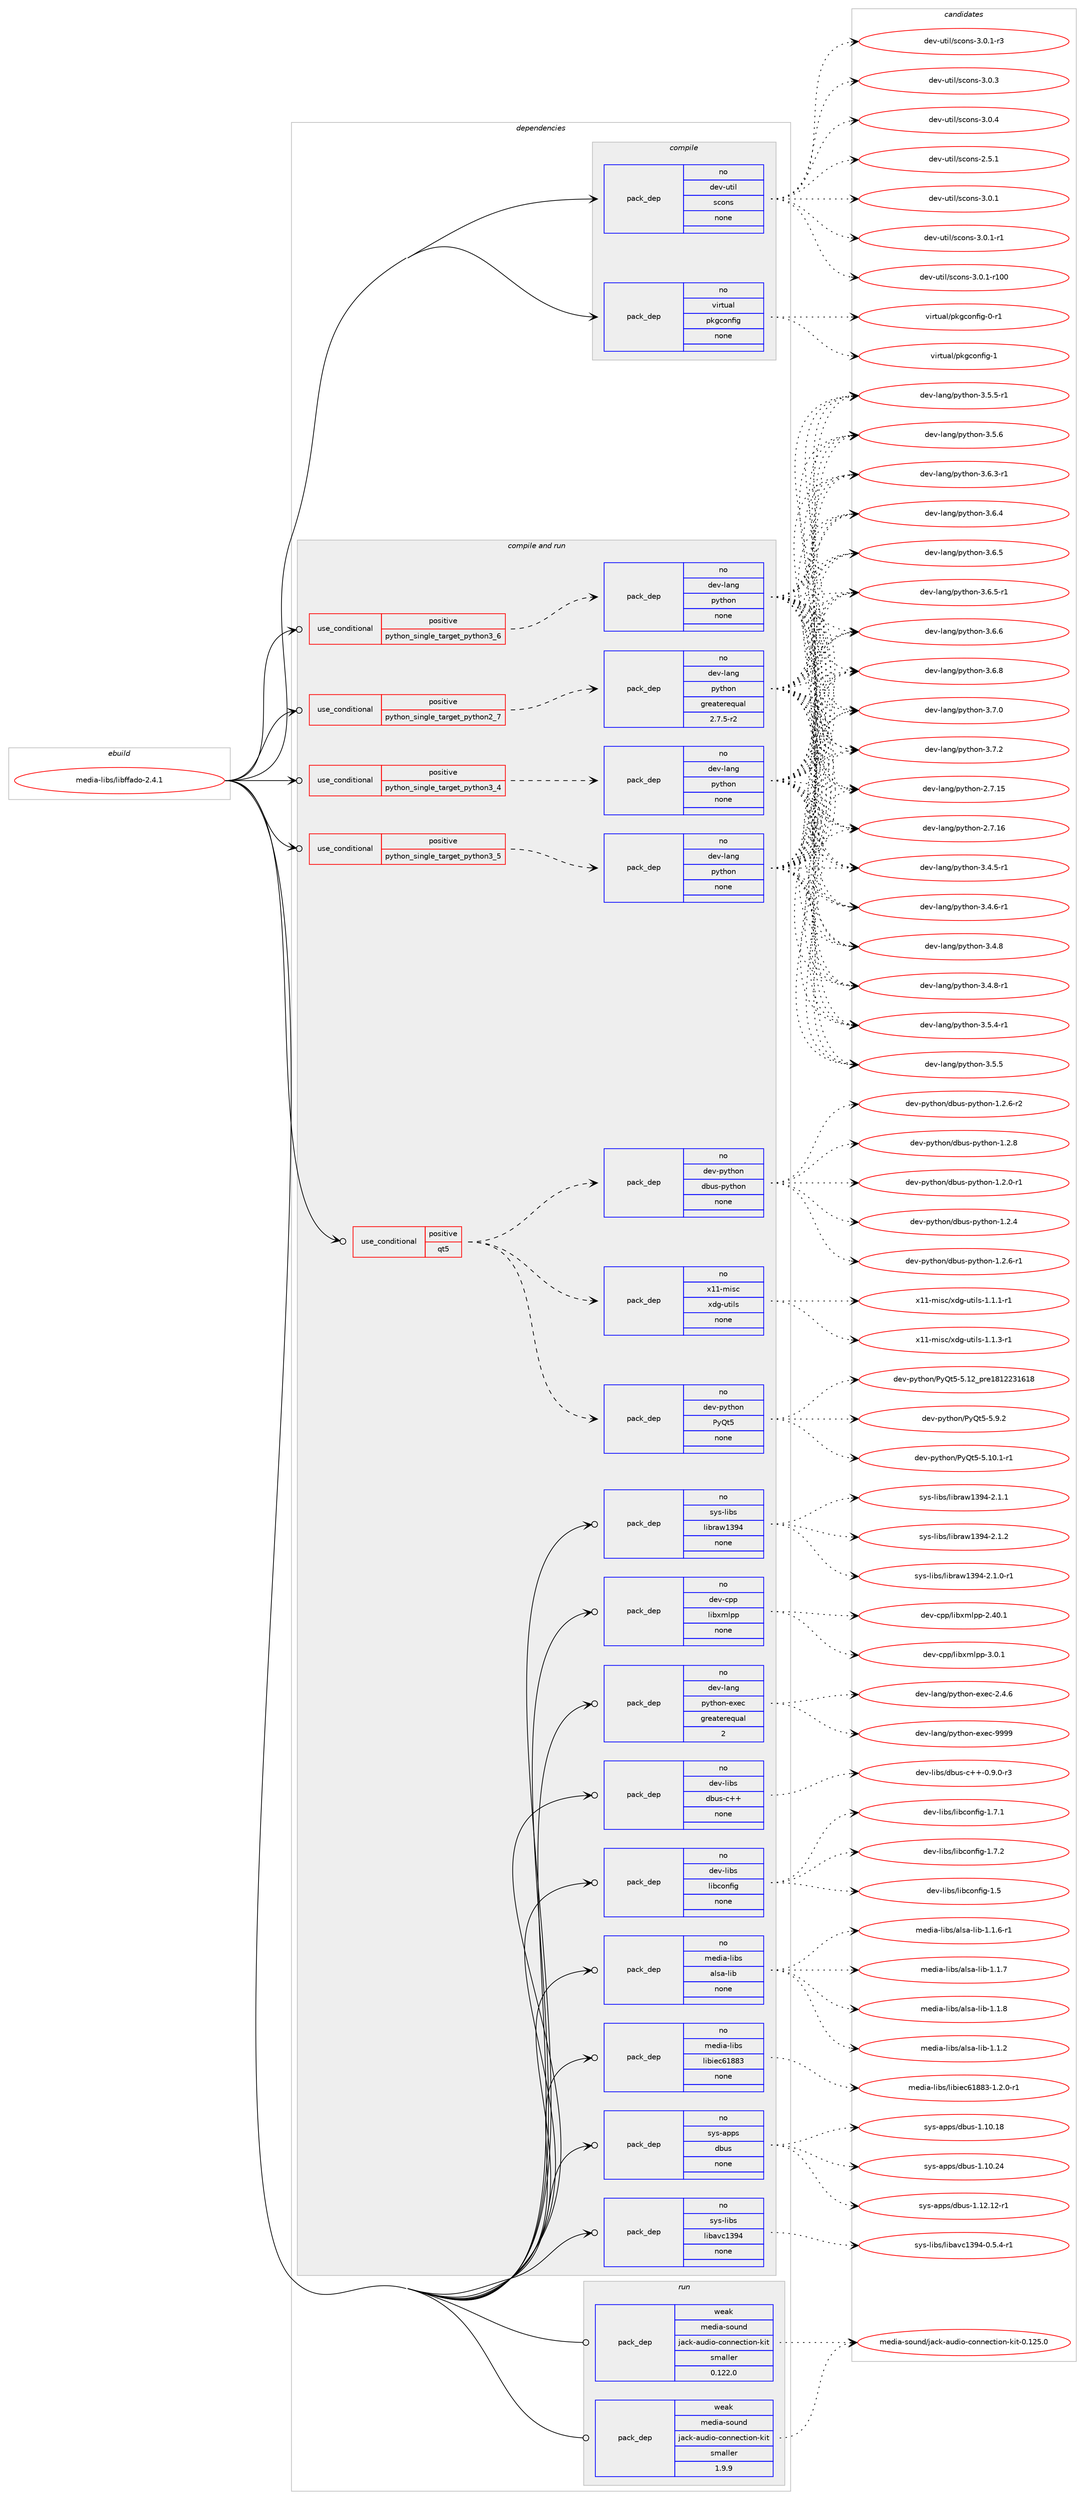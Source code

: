 digraph prolog {

# *************
# Graph options
# *************

newrank=true;
concentrate=true;
compound=true;
graph [rankdir=LR,fontname=Helvetica,fontsize=10,ranksep=1.5];#, ranksep=2.5, nodesep=0.2];
edge  [arrowhead=vee];
node  [fontname=Helvetica,fontsize=10];

# **********
# The ebuild
# **********

subgraph cluster_leftcol {
color=gray;
rank=same;
label=<<i>ebuild</i>>;
id [label="media-libs/libffado-2.4.1", color=red, width=4, href="../media-libs/libffado-2.4.1.svg"];
}

# ****************
# The dependencies
# ****************

subgraph cluster_midcol {
color=gray;
label=<<i>dependencies</i>>;
subgraph cluster_compile {
fillcolor="#eeeeee";
style=filled;
label=<<i>compile</i>>;
subgraph pack1152292 {
dependency1612422 [label=<<TABLE BORDER="0" CELLBORDER="1" CELLSPACING="0" CELLPADDING="4" WIDTH="220"><TR><TD ROWSPAN="6" CELLPADDING="30">pack_dep</TD></TR><TR><TD WIDTH="110">no</TD></TR><TR><TD>dev-util</TD></TR><TR><TD>scons</TD></TR><TR><TD>none</TD></TR><TR><TD></TD></TR></TABLE>>, shape=none, color=blue];
}
id:e -> dependency1612422:w [weight=20,style="solid",arrowhead="vee"];
subgraph pack1152293 {
dependency1612423 [label=<<TABLE BORDER="0" CELLBORDER="1" CELLSPACING="0" CELLPADDING="4" WIDTH="220"><TR><TD ROWSPAN="6" CELLPADDING="30">pack_dep</TD></TR><TR><TD WIDTH="110">no</TD></TR><TR><TD>virtual</TD></TR><TR><TD>pkgconfig</TD></TR><TR><TD>none</TD></TR><TR><TD></TD></TR></TABLE>>, shape=none, color=blue];
}
id:e -> dependency1612423:w [weight=20,style="solid",arrowhead="vee"];
}
subgraph cluster_compileandrun {
fillcolor="#eeeeee";
style=filled;
label=<<i>compile and run</i>>;
subgraph cond434358 {
dependency1612424 [label=<<TABLE BORDER="0" CELLBORDER="1" CELLSPACING="0" CELLPADDING="4"><TR><TD ROWSPAN="3" CELLPADDING="10">use_conditional</TD></TR><TR><TD>positive</TD></TR><TR><TD>python_single_target_python2_7</TD></TR></TABLE>>, shape=none, color=red];
subgraph pack1152294 {
dependency1612425 [label=<<TABLE BORDER="0" CELLBORDER="1" CELLSPACING="0" CELLPADDING="4" WIDTH="220"><TR><TD ROWSPAN="6" CELLPADDING="30">pack_dep</TD></TR><TR><TD WIDTH="110">no</TD></TR><TR><TD>dev-lang</TD></TR><TR><TD>python</TD></TR><TR><TD>greaterequal</TD></TR><TR><TD>2.7.5-r2</TD></TR></TABLE>>, shape=none, color=blue];
}
dependency1612424:e -> dependency1612425:w [weight=20,style="dashed",arrowhead="vee"];
}
id:e -> dependency1612424:w [weight=20,style="solid",arrowhead="odotvee"];
subgraph cond434359 {
dependency1612426 [label=<<TABLE BORDER="0" CELLBORDER="1" CELLSPACING="0" CELLPADDING="4"><TR><TD ROWSPAN="3" CELLPADDING="10">use_conditional</TD></TR><TR><TD>positive</TD></TR><TR><TD>python_single_target_python3_4</TD></TR></TABLE>>, shape=none, color=red];
subgraph pack1152295 {
dependency1612427 [label=<<TABLE BORDER="0" CELLBORDER="1" CELLSPACING="0" CELLPADDING="4" WIDTH="220"><TR><TD ROWSPAN="6" CELLPADDING="30">pack_dep</TD></TR><TR><TD WIDTH="110">no</TD></TR><TR><TD>dev-lang</TD></TR><TR><TD>python</TD></TR><TR><TD>none</TD></TR><TR><TD></TD></TR></TABLE>>, shape=none, color=blue];
}
dependency1612426:e -> dependency1612427:w [weight=20,style="dashed",arrowhead="vee"];
}
id:e -> dependency1612426:w [weight=20,style="solid",arrowhead="odotvee"];
subgraph cond434360 {
dependency1612428 [label=<<TABLE BORDER="0" CELLBORDER="1" CELLSPACING="0" CELLPADDING="4"><TR><TD ROWSPAN="3" CELLPADDING="10">use_conditional</TD></TR><TR><TD>positive</TD></TR><TR><TD>python_single_target_python3_5</TD></TR></TABLE>>, shape=none, color=red];
subgraph pack1152296 {
dependency1612429 [label=<<TABLE BORDER="0" CELLBORDER="1" CELLSPACING="0" CELLPADDING="4" WIDTH="220"><TR><TD ROWSPAN="6" CELLPADDING="30">pack_dep</TD></TR><TR><TD WIDTH="110">no</TD></TR><TR><TD>dev-lang</TD></TR><TR><TD>python</TD></TR><TR><TD>none</TD></TR><TR><TD></TD></TR></TABLE>>, shape=none, color=blue];
}
dependency1612428:e -> dependency1612429:w [weight=20,style="dashed",arrowhead="vee"];
}
id:e -> dependency1612428:w [weight=20,style="solid",arrowhead="odotvee"];
subgraph cond434361 {
dependency1612430 [label=<<TABLE BORDER="0" CELLBORDER="1" CELLSPACING="0" CELLPADDING="4"><TR><TD ROWSPAN="3" CELLPADDING="10">use_conditional</TD></TR><TR><TD>positive</TD></TR><TR><TD>python_single_target_python3_6</TD></TR></TABLE>>, shape=none, color=red];
subgraph pack1152297 {
dependency1612431 [label=<<TABLE BORDER="0" CELLBORDER="1" CELLSPACING="0" CELLPADDING="4" WIDTH="220"><TR><TD ROWSPAN="6" CELLPADDING="30">pack_dep</TD></TR><TR><TD WIDTH="110">no</TD></TR><TR><TD>dev-lang</TD></TR><TR><TD>python</TD></TR><TR><TD>none</TD></TR><TR><TD></TD></TR></TABLE>>, shape=none, color=blue];
}
dependency1612430:e -> dependency1612431:w [weight=20,style="dashed",arrowhead="vee"];
}
id:e -> dependency1612430:w [weight=20,style="solid",arrowhead="odotvee"];
subgraph cond434362 {
dependency1612432 [label=<<TABLE BORDER="0" CELLBORDER="1" CELLSPACING="0" CELLPADDING="4"><TR><TD ROWSPAN="3" CELLPADDING="10">use_conditional</TD></TR><TR><TD>positive</TD></TR><TR><TD>qt5</TD></TR></TABLE>>, shape=none, color=red];
subgraph pack1152298 {
dependency1612433 [label=<<TABLE BORDER="0" CELLBORDER="1" CELLSPACING="0" CELLPADDING="4" WIDTH="220"><TR><TD ROWSPAN="6" CELLPADDING="30">pack_dep</TD></TR><TR><TD WIDTH="110">no</TD></TR><TR><TD>dev-python</TD></TR><TR><TD>dbus-python</TD></TR><TR><TD>none</TD></TR><TR><TD></TD></TR></TABLE>>, shape=none, color=blue];
}
dependency1612432:e -> dependency1612433:w [weight=20,style="dashed",arrowhead="vee"];
subgraph pack1152299 {
dependency1612434 [label=<<TABLE BORDER="0" CELLBORDER="1" CELLSPACING="0" CELLPADDING="4" WIDTH="220"><TR><TD ROWSPAN="6" CELLPADDING="30">pack_dep</TD></TR><TR><TD WIDTH="110">no</TD></TR><TR><TD>dev-python</TD></TR><TR><TD>PyQt5</TD></TR><TR><TD>none</TD></TR><TR><TD></TD></TR></TABLE>>, shape=none, color=blue];
}
dependency1612432:e -> dependency1612434:w [weight=20,style="dashed",arrowhead="vee"];
subgraph pack1152300 {
dependency1612435 [label=<<TABLE BORDER="0" CELLBORDER="1" CELLSPACING="0" CELLPADDING="4" WIDTH="220"><TR><TD ROWSPAN="6" CELLPADDING="30">pack_dep</TD></TR><TR><TD WIDTH="110">no</TD></TR><TR><TD>x11-misc</TD></TR><TR><TD>xdg-utils</TD></TR><TR><TD>none</TD></TR><TR><TD></TD></TR></TABLE>>, shape=none, color=blue];
}
dependency1612432:e -> dependency1612435:w [weight=20,style="dashed",arrowhead="vee"];
}
id:e -> dependency1612432:w [weight=20,style="solid",arrowhead="odotvee"];
subgraph pack1152301 {
dependency1612436 [label=<<TABLE BORDER="0" CELLBORDER="1" CELLSPACING="0" CELLPADDING="4" WIDTH="220"><TR><TD ROWSPAN="6" CELLPADDING="30">pack_dep</TD></TR><TR><TD WIDTH="110">no</TD></TR><TR><TD>dev-cpp</TD></TR><TR><TD>libxmlpp</TD></TR><TR><TD>none</TD></TR><TR><TD></TD></TR></TABLE>>, shape=none, color=blue];
}
id:e -> dependency1612436:w [weight=20,style="solid",arrowhead="odotvee"];
subgraph pack1152302 {
dependency1612437 [label=<<TABLE BORDER="0" CELLBORDER="1" CELLSPACING="0" CELLPADDING="4" WIDTH="220"><TR><TD ROWSPAN="6" CELLPADDING="30">pack_dep</TD></TR><TR><TD WIDTH="110">no</TD></TR><TR><TD>dev-lang</TD></TR><TR><TD>python-exec</TD></TR><TR><TD>greaterequal</TD></TR><TR><TD>2</TD></TR></TABLE>>, shape=none, color=blue];
}
id:e -> dependency1612437:w [weight=20,style="solid",arrowhead="odotvee"];
subgraph pack1152303 {
dependency1612438 [label=<<TABLE BORDER="0" CELLBORDER="1" CELLSPACING="0" CELLPADDING="4" WIDTH="220"><TR><TD ROWSPAN="6" CELLPADDING="30">pack_dep</TD></TR><TR><TD WIDTH="110">no</TD></TR><TR><TD>dev-libs</TD></TR><TR><TD>dbus-c++</TD></TR><TR><TD>none</TD></TR><TR><TD></TD></TR></TABLE>>, shape=none, color=blue];
}
id:e -> dependency1612438:w [weight=20,style="solid",arrowhead="odotvee"];
subgraph pack1152304 {
dependency1612439 [label=<<TABLE BORDER="0" CELLBORDER="1" CELLSPACING="0" CELLPADDING="4" WIDTH="220"><TR><TD ROWSPAN="6" CELLPADDING="30">pack_dep</TD></TR><TR><TD WIDTH="110">no</TD></TR><TR><TD>dev-libs</TD></TR><TR><TD>libconfig</TD></TR><TR><TD>none</TD></TR><TR><TD></TD></TR></TABLE>>, shape=none, color=blue];
}
id:e -> dependency1612439:w [weight=20,style="solid",arrowhead="odotvee"];
subgraph pack1152305 {
dependency1612440 [label=<<TABLE BORDER="0" CELLBORDER="1" CELLSPACING="0" CELLPADDING="4" WIDTH="220"><TR><TD ROWSPAN="6" CELLPADDING="30">pack_dep</TD></TR><TR><TD WIDTH="110">no</TD></TR><TR><TD>media-libs</TD></TR><TR><TD>alsa-lib</TD></TR><TR><TD>none</TD></TR><TR><TD></TD></TR></TABLE>>, shape=none, color=blue];
}
id:e -> dependency1612440:w [weight=20,style="solid",arrowhead="odotvee"];
subgraph pack1152306 {
dependency1612441 [label=<<TABLE BORDER="0" CELLBORDER="1" CELLSPACING="0" CELLPADDING="4" WIDTH="220"><TR><TD ROWSPAN="6" CELLPADDING="30">pack_dep</TD></TR><TR><TD WIDTH="110">no</TD></TR><TR><TD>media-libs</TD></TR><TR><TD>libiec61883</TD></TR><TR><TD>none</TD></TR><TR><TD></TD></TR></TABLE>>, shape=none, color=blue];
}
id:e -> dependency1612441:w [weight=20,style="solid",arrowhead="odotvee"];
subgraph pack1152307 {
dependency1612442 [label=<<TABLE BORDER="0" CELLBORDER="1" CELLSPACING="0" CELLPADDING="4" WIDTH="220"><TR><TD ROWSPAN="6" CELLPADDING="30">pack_dep</TD></TR><TR><TD WIDTH="110">no</TD></TR><TR><TD>sys-apps</TD></TR><TR><TD>dbus</TD></TR><TR><TD>none</TD></TR><TR><TD></TD></TR></TABLE>>, shape=none, color=blue];
}
id:e -> dependency1612442:w [weight=20,style="solid",arrowhead="odotvee"];
subgraph pack1152308 {
dependency1612443 [label=<<TABLE BORDER="0" CELLBORDER="1" CELLSPACING="0" CELLPADDING="4" WIDTH="220"><TR><TD ROWSPAN="6" CELLPADDING="30">pack_dep</TD></TR><TR><TD WIDTH="110">no</TD></TR><TR><TD>sys-libs</TD></TR><TR><TD>libavc1394</TD></TR><TR><TD>none</TD></TR><TR><TD></TD></TR></TABLE>>, shape=none, color=blue];
}
id:e -> dependency1612443:w [weight=20,style="solid",arrowhead="odotvee"];
subgraph pack1152309 {
dependency1612444 [label=<<TABLE BORDER="0" CELLBORDER="1" CELLSPACING="0" CELLPADDING="4" WIDTH="220"><TR><TD ROWSPAN="6" CELLPADDING="30">pack_dep</TD></TR><TR><TD WIDTH="110">no</TD></TR><TR><TD>sys-libs</TD></TR><TR><TD>libraw1394</TD></TR><TR><TD>none</TD></TR><TR><TD></TD></TR></TABLE>>, shape=none, color=blue];
}
id:e -> dependency1612444:w [weight=20,style="solid",arrowhead="odotvee"];
}
subgraph cluster_run {
fillcolor="#eeeeee";
style=filled;
label=<<i>run</i>>;
subgraph pack1152310 {
dependency1612445 [label=<<TABLE BORDER="0" CELLBORDER="1" CELLSPACING="0" CELLPADDING="4" WIDTH="220"><TR><TD ROWSPAN="6" CELLPADDING="30">pack_dep</TD></TR><TR><TD WIDTH="110">weak</TD></TR><TR><TD>media-sound</TD></TR><TR><TD>jack-audio-connection-kit</TD></TR><TR><TD>smaller</TD></TR><TR><TD>0.122.0</TD></TR></TABLE>>, shape=none, color=blue];
}
id:e -> dependency1612445:w [weight=20,style="solid",arrowhead="odot"];
subgraph pack1152311 {
dependency1612446 [label=<<TABLE BORDER="0" CELLBORDER="1" CELLSPACING="0" CELLPADDING="4" WIDTH="220"><TR><TD ROWSPAN="6" CELLPADDING="30">pack_dep</TD></TR><TR><TD WIDTH="110">weak</TD></TR><TR><TD>media-sound</TD></TR><TR><TD>jack-audio-connection-kit</TD></TR><TR><TD>smaller</TD></TR><TR><TD>1.9.9</TD></TR></TABLE>>, shape=none, color=blue];
}
id:e -> dependency1612446:w [weight=20,style="solid",arrowhead="odot"];
}
}

# **************
# The candidates
# **************

subgraph cluster_choices {
rank=same;
color=gray;
label=<<i>candidates</i>>;

subgraph choice1152292 {
color=black;
nodesep=1;
choice100101118451171161051084711599111110115455046534649 [label="dev-util/scons-2.5.1", color=red, width=4,href="../dev-util/scons-2.5.1.svg"];
choice100101118451171161051084711599111110115455146484649 [label="dev-util/scons-3.0.1", color=red, width=4,href="../dev-util/scons-3.0.1.svg"];
choice1001011184511711610510847115991111101154551464846494511449 [label="dev-util/scons-3.0.1-r1", color=red, width=4,href="../dev-util/scons-3.0.1-r1.svg"];
choice10010111845117116105108471159911111011545514648464945114494848 [label="dev-util/scons-3.0.1-r100", color=red, width=4,href="../dev-util/scons-3.0.1-r100.svg"];
choice1001011184511711610510847115991111101154551464846494511451 [label="dev-util/scons-3.0.1-r3", color=red, width=4,href="../dev-util/scons-3.0.1-r3.svg"];
choice100101118451171161051084711599111110115455146484651 [label="dev-util/scons-3.0.3", color=red, width=4,href="../dev-util/scons-3.0.3.svg"];
choice100101118451171161051084711599111110115455146484652 [label="dev-util/scons-3.0.4", color=red, width=4,href="../dev-util/scons-3.0.4.svg"];
dependency1612422:e -> choice100101118451171161051084711599111110115455046534649:w [style=dotted,weight="100"];
dependency1612422:e -> choice100101118451171161051084711599111110115455146484649:w [style=dotted,weight="100"];
dependency1612422:e -> choice1001011184511711610510847115991111101154551464846494511449:w [style=dotted,weight="100"];
dependency1612422:e -> choice10010111845117116105108471159911111011545514648464945114494848:w [style=dotted,weight="100"];
dependency1612422:e -> choice1001011184511711610510847115991111101154551464846494511451:w [style=dotted,weight="100"];
dependency1612422:e -> choice100101118451171161051084711599111110115455146484651:w [style=dotted,weight="100"];
dependency1612422:e -> choice100101118451171161051084711599111110115455146484652:w [style=dotted,weight="100"];
}
subgraph choice1152293 {
color=black;
nodesep=1;
choice11810511411611797108471121071039911111010210510345484511449 [label="virtual/pkgconfig-0-r1", color=red, width=4,href="../virtual/pkgconfig-0-r1.svg"];
choice1181051141161179710847112107103991111101021051034549 [label="virtual/pkgconfig-1", color=red, width=4,href="../virtual/pkgconfig-1.svg"];
dependency1612423:e -> choice11810511411611797108471121071039911111010210510345484511449:w [style=dotted,weight="100"];
dependency1612423:e -> choice1181051141161179710847112107103991111101021051034549:w [style=dotted,weight="100"];
}
subgraph choice1152294 {
color=black;
nodesep=1;
choice10010111845108971101034711212111610411111045504655464953 [label="dev-lang/python-2.7.15", color=red, width=4,href="../dev-lang/python-2.7.15.svg"];
choice10010111845108971101034711212111610411111045504655464954 [label="dev-lang/python-2.7.16", color=red, width=4,href="../dev-lang/python-2.7.16.svg"];
choice1001011184510897110103471121211161041111104551465246534511449 [label="dev-lang/python-3.4.5-r1", color=red, width=4,href="../dev-lang/python-3.4.5-r1.svg"];
choice1001011184510897110103471121211161041111104551465246544511449 [label="dev-lang/python-3.4.6-r1", color=red, width=4,href="../dev-lang/python-3.4.6-r1.svg"];
choice100101118451089711010347112121116104111110455146524656 [label="dev-lang/python-3.4.8", color=red, width=4,href="../dev-lang/python-3.4.8.svg"];
choice1001011184510897110103471121211161041111104551465246564511449 [label="dev-lang/python-3.4.8-r1", color=red, width=4,href="../dev-lang/python-3.4.8-r1.svg"];
choice1001011184510897110103471121211161041111104551465346524511449 [label="dev-lang/python-3.5.4-r1", color=red, width=4,href="../dev-lang/python-3.5.4-r1.svg"];
choice100101118451089711010347112121116104111110455146534653 [label="dev-lang/python-3.5.5", color=red, width=4,href="../dev-lang/python-3.5.5.svg"];
choice1001011184510897110103471121211161041111104551465346534511449 [label="dev-lang/python-3.5.5-r1", color=red, width=4,href="../dev-lang/python-3.5.5-r1.svg"];
choice100101118451089711010347112121116104111110455146534654 [label="dev-lang/python-3.5.6", color=red, width=4,href="../dev-lang/python-3.5.6.svg"];
choice1001011184510897110103471121211161041111104551465446514511449 [label="dev-lang/python-3.6.3-r1", color=red, width=4,href="../dev-lang/python-3.6.3-r1.svg"];
choice100101118451089711010347112121116104111110455146544652 [label="dev-lang/python-3.6.4", color=red, width=4,href="../dev-lang/python-3.6.4.svg"];
choice100101118451089711010347112121116104111110455146544653 [label="dev-lang/python-3.6.5", color=red, width=4,href="../dev-lang/python-3.6.5.svg"];
choice1001011184510897110103471121211161041111104551465446534511449 [label="dev-lang/python-3.6.5-r1", color=red, width=4,href="../dev-lang/python-3.6.5-r1.svg"];
choice100101118451089711010347112121116104111110455146544654 [label="dev-lang/python-3.6.6", color=red, width=4,href="../dev-lang/python-3.6.6.svg"];
choice100101118451089711010347112121116104111110455146544656 [label="dev-lang/python-3.6.8", color=red, width=4,href="../dev-lang/python-3.6.8.svg"];
choice100101118451089711010347112121116104111110455146554648 [label="dev-lang/python-3.7.0", color=red, width=4,href="../dev-lang/python-3.7.0.svg"];
choice100101118451089711010347112121116104111110455146554650 [label="dev-lang/python-3.7.2", color=red, width=4,href="../dev-lang/python-3.7.2.svg"];
dependency1612425:e -> choice10010111845108971101034711212111610411111045504655464953:w [style=dotted,weight="100"];
dependency1612425:e -> choice10010111845108971101034711212111610411111045504655464954:w [style=dotted,weight="100"];
dependency1612425:e -> choice1001011184510897110103471121211161041111104551465246534511449:w [style=dotted,weight="100"];
dependency1612425:e -> choice1001011184510897110103471121211161041111104551465246544511449:w [style=dotted,weight="100"];
dependency1612425:e -> choice100101118451089711010347112121116104111110455146524656:w [style=dotted,weight="100"];
dependency1612425:e -> choice1001011184510897110103471121211161041111104551465246564511449:w [style=dotted,weight="100"];
dependency1612425:e -> choice1001011184510897110103471121211161041111104551465346524511449:w [style=dotted,weight="100"];
dependency1612425:e -> choice100101118451089711010347112121116104111110455146534653:w [style=dotted,weight="100"];
dependency1612425:e -> choice1001011184510897110103471121211161041111104551465346534511449:w [style=dotted,weight="100"];
dependency1612425:e -> choice100101118451089711010347112121116104111110455146534654:w [style=dotted,weight="100"];
dependency1612425:e -> choice1001011184510897110103471121211161041111104551465446514511449:w [style=dotted,weight="100"];
dependency1612425:e -> choice100101118451089711010347112121116104111110455146544652:w [style=dotted,weight="100"];
dependency1612425:e -> choice100101118451089711010347112121116104111110455146544653:w [style=dotted,weight="100"];
dependency1612425:e -> choice1001011184510897110103471121211161041111104551465446534511449:w [style=dotted,weight="100"];
dependency1612425:e -> choice100101118451089711010347112121116104111110455146544654:w [style=dotted,weight="100"];
dependency1612425:e -> choice100101118451089711010347112121116104111110455146544656:w [style=dotted,weight="100"];
dependency1612425:e -> choice100101118451089711010347112121116104111110455146554648:w [style=dotted,weight="100"];
dependency1612425:e -> choice100101118451089711010347112121116104111110455146554650:w [style=dotted,weight="100"];
}
subgraph choice1152295 {
color=black;
nodesep=1;
choice10010111845108971101034711212111610411111045504655464953 [label="dev-lang/python-2.7.15", color=red, width=4,href="../dev-lang/python-2.7.15.svg"];
choice10010111845108971101034711212111610411111045504655464954 [label="dev-lang/python-2.7.16", color=red, width=4,href="../dev-lang/python-2.7.16.svg"];
choice1001011184510897110103471121211161041111104551465246534511449 [label="dev-lang/python-3.4.5-r1", color=red, width=4,href="../dev-lang/python-3.4.5-r1.svg"];
choice1001011184510897110103471121211161041111104551465246544511449 [label="dev-lang/python-3.4.6-r1", color=red, width=4,href="../dev-lang/python-3.4.6-r1.svg"];
choice100101118451089711010347112121116104111110455146524656 [label="dev-lang/python-3.4.8", color=red, width=4,href="../dev-lang/python-3.4.8.svg"];
choice1001011184510897110103471121211161041111104551465246564511449 [label="dev-lang/python-3.4.8-r1", color=red, width=4,href="../dev-lang/python-3.4.8-r1.svg"];
choice1001011184510897110103471121211161041111104551465346524511449 [label="dev-lang/python-3.5.4-r1", color=red, width=4,href="../dev-lang/python-3.5.4-r1.svg"];
choice100101118451089711010347112121116104111110455146534653 [label="dev-lang/python-3.5.5", color=red, width=4,href="../dev-lang/python-3.5.5.svg"];
choice1001011184510897110103471121211161041111104551465346534511449 [label="dev-lang/python-3.5.5-r1", color=red, width=4,href="../dev-lang/python-3.5.5-r1.svg"];
choice100101118451089711010347112121116104111110455146534654 [label="dev-lang/python-3.5.6", color=red, width=4,href="../dev-lang/python-3.5.6.svg"];
choice1001011184510897110103471121211161041111104551465446514511449 [label="dev-lang/python-3.6.3-r1", color=red, width=4,href="../dev-lang/python-3.6.3-r1.svg"];
choice100101118451089711010347112121116104111110455146544652 [label="dev-lang/python-3.6.4", color=red, width=4,href="../dev-lang/python-3.6.4.svg"];
choice100101118451089711010347112121116104111110455146544653 [label="dev-lang/python-3.6.5", color=red, width=4,href="../dev-lang/python-3.6.5.svg"];
choice1001011184510897110103471121211161041111104551465446534511449 [label="dev-lang/python-3.6.5-r1", color=red, width=4,href="../dev-lang/python-3.6.5-r1.svg"];
choice100101118451089711010347112121116104111110455146544654 [label="dev-lang/python-3.6.6", color=red, width=4,href="../dev-lang/python-3.6.6.svg"];
choice100101118451089711010347112121116104111110455146544656 [label="dev-lang/python-3.6.8", color=red, width=4,href="../dev-lang/python-3.6.8.svg"];
choice100101118451089711010347112121116104111110455146554648 [label="dev-lang/python-3.7.0", color=red, width=4,href="../dev-lang/python-3.7.0.svg"];
choice100101118451089711010347112121116104111110455146554650 [label="dev-lang/python-3.7.2", color=red, width=4,href="../dev-lang/python-3.7.2.svg"];
dependency1612427:e -> choice10010111845108971101034711212111610411111045504655464953:w [style=dotted,weight="100"];
dependency1612427:e -> choice10010111845108971101034711212111610411111045504655464954:w [style=dotted,weight="100"];
dependency1612427:e -> choice1001011184510897110103471121211161041111104551465246534511449:w [style=dotted,weight="100"];
dependency1612427:e -> choice1001011184510897110103471121211161041111104551465246544511449:w [style=dotted,weight="100"];
dependency1612427:e -> choice100101118451089711010347112121116104111110455146524656:w [style=dotted,weight="100"];
dependency1612427:e -> choice1001011184510897110103471121211161041111104551465246564511449:w [style=dotted,weight="100"];
dependency1612427:e -> choice1001011184510897110103471121211161041111104551465346524511449:w [style=dotted,weight="100"];
dependency1612427:e -> choice100101118451089711010347112121116104111110455146534653:w [style=dotted,weight="100"];
dependency1612427:e -> choice1001011184510897110103471121211161041111104551465346534511449:w [style=dotted,weight="100"];
dependency1612427:e -> choice100101118451089711010347112121116104111110455146534654:w [style=dotted,weight="100"];
dependency1612427:e -> choice1001011184510897110103471121211161041111104551465446514511449:w [style=dotted,weight="100"];
dependency1612427:e -> choice100101118451089711010347112121116104111110455146544652:w [style=dotted,weight="100"];
dependency1612427:e -> choice100101118451089711010347112121116104111110455146544653:w [style=dotted,weight="100"];
dependency1612427:e -> choice1001011184510897110103471121211161041111104551465446534511449:w [style=dotted,weight="100"];
dependency1612427:e -> choice100101118451089711010347112121116104111110455146544654:w [style=dotted,weight="100"];
dependency1612427:e -> choice100101118451089711010347112121116104111110455146544656:w [style=dotted,weight="100"];
dependency1612427:e -> choice100101118451089711010347112121116104111110455146554648:w [style=dotted,weight="100"];
dependency1612427:e -> choice100101118451089711010347112121116104111110455146554650:w [style=dotted,weight="100"];
}
subgraph choice1152296 {
color=black;
nodesep=1;
choice10010111845108971101034711212111610411111045504655464953 [label="dev-lang/python-2.7.15", color=red, width=4,href="../dev-lang/python-2.7.15.svg"];
choice10010111845108971101034711212111610411111045504655464954 [label="dev-lang/python-2.7.16", color=red, width=4,href="../dev-lang/python-2.7.16.svg"];
choice1001011184510897110103471121211161041111104551465246534511449 [label="dev-lang/python-3.4.5-r1", color=red, width=4,href="../dev-lang/python-3.4.5-r1.svg"];
choice1001011184510897110103471121211161041111104551465246544511449 [label="dev-lang/python-3.4.6-r1", color=red, width=4,href="../dev-lang/python-3.4.6-r1.svg"];
choice100101118451089711010347112121116104111110455146524656 [label="dev-lang/python-3.4.8", color=red, width=4,href="../dev-lang/python-3.4.8.svg"];
choice1001011184510897110103471121211161041111104551465246564511449 [label="dev-lang/python-3.4.8-r1", color=red, width=4,href="../dev-lang/python-3.4.8-r1.svg"];
choice1001011184510897110103471121211161041111104551465346524511449 [label="dev-lang/python-3.5.4-r1", color=red, width=4,href="../dev-lang/python-3.5.4-r1.svg"];
choice100101118451089711010347112121116104111110455146534653 [label="dev-lang/python-3.5.5", color=red, width=4,href="../dev-lang/python-3.5.5.svg"];
choice1001011184510897110103471121211161041111104551465346534511449 [label="dev-lang/python-3.5.5-r1", color=red, width=4,href="../dev-lang/python-3.5.5-r1.svg"];
choice100101118451089711010347112121116104111110455146534654 [label="dev-lang/python-3.5.6", color=red, width=4,href="../dev-lang/python-3.5.6.svg"];
choice1001011184510897110103471121211161041111104551465446514511449 [label="dev-lang/python-3.6.3-r1", color=red, width=4,href="../dev-lang/python-3.6.3-r1.svg"];
choice100101118451089711010347112121116104111110455146544652 [label="dev-lang/python-3.6.4", color=red, width=4,href="../dev-lang/python-3.6.4.svg"];
choice100101118451089711010347112121116104111110455146544653 [label="dev-lang/python-3.6.5", color=red, width=4,href="../dev-lang/python-3.6.5.svg"];
choice1001011184510897110103471121211161041111104551465446534511449 [label="dev-lang/python-3.6.5-r1", color=red, width=4,href="../dev-lang/python-3.6.5-r1.svg"];
choice100101118451089711010347112121116104111110455146544654 [label="dev-lang/python-3.6.6", color=red, width=4,href="../dev-lang/python-3.6.6.svg"];
choice100101118451089711010347112121116104111110455146544656 [label="dev-lang/python-3.6.8", color=red, width=4,href="../dev-lang/python-3.6.8.svg"];
choice100101118451089711010347112121116104111110455146554648 [label="dev-lang/python-3.7.0", color=red, width=4,href="../dev-lang/python-3.7.0.svg"];
choice100101118451089711010347112121116104111110455146554650 [label="dev-lang/python-3.7.2", color=red, width=4,href="../dev-lang/python-3.7.2.svg"];
dependency1612429:e -> choice10010111845108971101034711212111610411111045504655464953:w [style=dotted,weight="100"];
dependency1612429:e -> choice10010111845108971101034711212111610411111045504655464954:w [style=dotted,weight="100"];
dependency1612429:e -> choice1001011184510897110103471121211161041111104551465246534511449:w [style=dotted,weight="100"];
dependency1612429:e -> choice1001011184510897110103471121211161041111104551465246544511449:w [style=dotted,weight="100"];
dependency1612429:e -> choice100101118451089711010347112121116104111110455146524656:w [style=dotted,weight="100"];
dependency1612429:e -> choice1001011184510897110103471121211161041111104551465246564511449:w [style=dotted,weight="100"];
dependency1612429:e -> choice1001011184510897110103471121211161041111104551465346524511449:w [style=dotted,weight="100"];
dependency1612429:e -> choice100101118451089711010347112121116104111110455146534653:w [style=dotted,weight="100"];
dependency1612429:e -> choice1001011184510897110103471121211161041111104551465346534511449:w [style=dotted,weight="100"];
dependency1612429:e -> choice100101118451089711010347112121116104111110455146534654:w [style=dotted,weight="100"];
dependency1612429:e -> choice1001011184510897110103471121211161041111104551465446514511449:w [style=dotted,weight="100"];
dependency1612429:e -> choice100101118451089711010347112121116104111110455146544652:w [style=dotted,weight="100"];
dependency1612429:e -> choice100101118451089711010347112121116104111110455146544653:w [style=dotted,weight="100"];
dependency1612429:e -> choice1001011184510897110103471121211161041111104551465446534511449:w [style=dotted,weight="100"];
dependency1612429:e -> choice100101118451089711010347112121116104111110455146544654:w [style=dotted,weight="100"];
dependency1612429:e -> choice100101118451089711010347112121116104111110455146544656:w [style=dotted,weight="100"];
dependency1612429:e -> choice100101118451089711010347112121116104111110455146554648:w [style=dotted,weight="100"];
dependency1612429:e -> choice100101118451089711010347112121116104111110455146554650:w [style=dotted,weight="100"];
}
subgraph choice1152297 {
color=black;
nodesep=1;
choice10010111845108971101034711212111610411111045504655464953 [label="dev-lang/python-2.7.15", color=red, width=4,href="../dev-lang/python-2.7.15.svg"];
choice10010111845108971101034711212111610411111045504655464954 [label="dev-lang/python-2.7.16", color=red, width=4,href="../dev-lang/python-2.7.16.svg"];
choice1001011184510897110103471121211161041111104551465246534511449 [label="dev-lang/python-3.4.5-r1", color=red, width=4,href="../dev-lang/python-3.4.5-r1.svg"];
choice1001011184510897110103471121211161041111104551465246544511449 [label="dev-lang/python-3.4.6-r1", color=red, width=4,href="../dev-lang/python-3.4.6-r1.svg"];
choice100101118451089711010347112121116104111110455146524656 [label="dev-lang/python-3.4.8", color=red, width=4,href="../dev-lang/python-3.4.8.svg"];
choice1001011184510897110103471121211161041111104551465246564511449 [label="dev-lang/python-3.4.8-r1", color=red, width=4,href="../dev-lang/python-3.4.8-r1.svg"];
choice1001011184510897110103471121211161041111104551465346524511449 [label="dev-lang/python-3.5.4-r1", color=red, width=4,href="../dev-lang/python-3.5.4-r1.svg"];
choice100101118451089711010347112121116104111110455146534653 [label="dev-lang/python-3.5.5", color=red, width=4,href="../dev-lang/python-3.5.5.svg"];
choice1001011184510897110103471121211161041111104551465346534511449 [label="dev-lang/python-3.5.5-r1", color=red, width=4,href="../dev-lang/python-3.5.5-r1.svg"];
choice100101118451089711010347112121116104111110455146534654 [label="dev-lang/python-3.5.6", color=red, width=4,href="../dev-lang/python-3.5.6.svg"];
choice1001011184510897110103471121211161041111104551465446514511449 [label="dev-lang/python-3.6.3-r1", color=red, width=4,href="../dev-lang/python-3.6.3-r1.svg"];
choice100101118451089711010347112121116104111110455146544652 [label="dev-lang/python-3.6.4", color=red, width=4,href="../dev-lang/python-3.6.4.svg"];
choice100101118451089711010347112121116104111110455146544653 [label="dev-lang/python-3.6.5", color=red, width=4,href="../dev-lang/python-3.6.5.svg"];
choice1001011184510897110103471121211161041111104551465446534511449 [label="dev-lang/python-3.6.5-r1", color=red, width=4,href="../dev-lang/python-3.6.5-r1.svg"];
choice100101118451089711010347112121116104111110455146544654 [label="dev-lang/python-3.6.6", color=red, width=4,href="../dev-lang/python-3.6.6.svg"];
choice100101118451089711010347112121116104111110455146544656 [label="dev-lang/python-3.6.8", color=red, width=4,href="../dev-lang/python-3.6.8.svg"];
choice100101118451089711010347112121116104111110455146554648 [label="dev-lang/python-3.7.0", color=red, width=4,href="../dev-lang/python-3.7.0.svg"];
choice100101118451089711010347112121116104111110455146554650 [label="dev-lang/python-3.7.2", color=red, width=4,href="../dev-lang/python-3.7.2.svg"];
dependency1612431:e -> choice10010111845108971101034711212111610411111045504655464953:w [style=dotted,weight="100"];
dependency1612431:e -> choice10010111845108971101034711212111610411111045504655464954:w [style=dotted,weight="100"];
dependency1612431:e -> choice1001011184510897110103471121211161041111104551465246534511449:w [style=dotted,weight="100"];
dependency1612431:e -> choice1001011184510897110103471121211161041111104551465246544511449:w [style=dotted,weight="100"];
dependency1612431:e -> choice100101118451089711010347112121116104111110455146524656:w [style=dotted,weight="100"];
dependency1612431:e -> choice1001011184510897110103471121211161041111104551465246564511449:w [style=dotted,weight="100"];
dependency1612431:e -> choice1001011184510897110103471121211161041111104551465346524511449:w [style=dotted,weight="100"];
dependency1612431:e -> choice100101118451089711010347112121116104111110455146534653:w [style=dotted,weight="100"];
dependency1612431:e -> choice1001011184510897110103471121211161041111104551465346534511449:w [style=dotted,weight="100"];
dependency1612431:e -> choice100101118451089711010347112121116104111110455146534654:w [style=dotted,weight="100"];
dependency1612431:e -> choice1001011184510897110103471121211161041111104551465446514511449:w [style=dotted,weight="100"];
dependency1612431:e -> choice100101118451089711010347112121116104111110455146544652:w [style=dotted,weight="100"];
dependency1612431:e -> choice100101118451089711010347112121116104111110455146544653:w [style=dotted,weight="100"];
dependency1612431:e -> choice1001011184510897110103471121211161041111104551465446534511449:w [style=dotted,weight="100"];
dependency1612431:e -> choice100101118451089711010347112121116104111110455146544654:w [style=dotted,weight="100"];
dependency1612431:e -> choice100101118451089711010347112121116104111110455146544656:w [style=dotted,weight="100"];
dependency1612431:e -> choice100101118451089711010347112121116104111110455146554648:w [style=dotted,weight="100"];
dependency1612431:e -> choice100101118451089711010347112121116104111110455146554650:w [style=dotted,weight="100"];
}
subgraph choice1152298 {
color=black;
nodesep=1;
choice100101118451121211161041111104710098117115451121211161041111104549465046484511449 [label="dev-python/dbus-python-1.2.0-r1", color=red, width=4,href="../dev-python/dbus-python-1.2.0-r1.svg"];
choice10010111845112121116104111110471009811711545112121116104111110454946504652 [label="dev-python/dbus-python-1.2.4", color=red, width=4,href="../dev-python/dbus-python-1.2.4.svg"];
choice100101118451121211161041111104710098117115451121211161041111104549465046544511449 [label="dev-python/dbus-python-1.2.6-r1", color=red, width=4,href="../dev-python/dbus-python-1.2.6-r1.svg"];
choice100101118451121211161041111104710098117115451121211161041111104549465046544511450 [label="dev-python/dbus-python-1.2.6-r2", color=red, width=4,href="../dev-python/dbus-python-1.2.6-r2.svg"];
choice10010111845112121116104111110471009811711545112121116104111110454946504656 [label="dev-python/dbus-python-1.2.8", color=red, width=4,href="../dev-python/dbus-python-1.2.8.svg"];
dependency1612433:e -> choice100101118451121211161041111104710098117115451121211161041111104549465046484511449:w [style=dotted,weight="100"];
dependency1612433:e -> choice10010111845112121116104111110471009811711545112121116104111110454946504652:w [style=dotted,weight="100"];
dependency1612433:e -> choice100101118451121211161041111104710098117115451121211161041111104549465046544511449:w [style=dotted,weight="100"];
dependency1612433:e -> choice100101118451121211161041111104710098117115451121211161041111104549465046544511450:w [style=dotted,weight="100"];
dependency1612433:e -> choice10010111845112121116104111110471009811711545112121116104111110454946504656:w [style=dotted,weight="100"];
}
subgraph choice1152299 {
color=black;
nodesep=1;
choice1001011184511212111610411111047801218111653455346494846494511449 [label="dev-python/PyQt5-5.10.1-r1", color=red, width=4,href="../dev-python/PyQt5-5.10.1-r1.svg"];
choice100101118451121211161041111104780121811165345534649509511211410149564950505149544956 [label="dev-python/PyQt5-5.12_pre1812231618", color=red, width=4,href="../dev-python/PyQt5-5.12_pre1812231618.svg"];
choice1001011184511212111610411111047801218111653455346574650 [label="dev-python/PyQt5-5.9.2", color=red, width=4,href="../dev-python/PyQt5-5.9.2.svg"];
dependency1612434:e -> choice1001011184511212111610411111047801218111653455346494846494511449:w [style=dotted,weight="100"];
dependency1612434:e -> choice100101118451121211161041111104780121811165345534649509511211410149564950505149544956:w [style=dotted,weight="100"];
dependency1612434:e -> choice1001011184511212111610411111047801218111653455346574650:w [style=dotted,weight="100"];
}
subgraph choice1152300 {
color=black;
nodesep=1;
choice1204949451091051159947120100103451171161051081154549464946494511449 [label="x11-misc/xdg-utils-1.1.1-r1", color=red, width=4,href="../x11-misc/xdg-utils-1.1.1-r1.svg"];
choice1204949451091051159947120100103451171161051081154549464946514511449 [label="x11-misc/xdg-utils-1.1.3-r1", color=red, width=4,href="../x11-misc/xdg-utils-1.1.3-r1.svg"];
dependency1612435:e -> choice1204949451091051159947120100103451171161051081154549464946494511449:w [style=dotted,weight="100"];
dependency1612435:e -> choice1204949451091051159947120100103451171161051081154549464946514511449:w [style=dotted,weight="100"];
}
subgraph choice1152301 {
color=black;
nodesep=1;
choice1001011184599112112471081059812010910811211245504652484649 [label="dev-cpp/libxmlpp-2.40.1", color=red, width=4,href="../dev-cpp/libxmlpp-2.40.1.svg"];
choice10010111845991121124710810598120109108112112455146484649 [label="dev-cpp/libxmlpp-3.0.1", color=red, width=4,href="../dev-cpp/libxmlpp-3.0.1.svg"];
dependency1612436:e -> choice1001011184599112112471081059812010910811211245504652484649:w [style=dotted,weight="100"];
dependency1612436:e -> choice10010111845991121124710810598120109108112112455146484649:w [style=dotted,weight="100"];
}
subgraph choice1152302 {
color=black;
nodesep=1;
choice1001011184510897110103471121211161041111104510112010199455046524654 [label="dev-lang/python-exec-2.4.6", color=red, width=4,href="../dev-lang/python-exec-2.4.6.svg"];
choice10010111845108971101034711212111610411111045101120101994557575757 [label="dev-lang/python-exec-9999", color=red, width=4,href="../dev-lang/python-exec-9999.svg"];
dependency1612437:e -> choice1001011184510897110103471121211161041111104510112010199455046524654:w [style=dotted,weight="100"];
dependency1612437:e -> choice10010111845108971101034711212111610411111045101120101994557575757:w [style=dotted,weight="100"];
}
subgraph choice1152303 {
color=black;
nodesep=1;
choice10010111845108105981154710098117115459943434548465746484511451 [label="dev-libs/dbus-c++-0.9.0-r3", color=red, width=4,href="../dev-libs/dbus-c++-0.9.0-r3.svg"];
dependency1612438:e -> choice10010111845108105981154710098117115459943434548465746484511451:w [style=dotted,weight="100"];
}
subgraph choice1152304 {
color=black;
nodesep=1;
choice100101118451081059811547108105989911111010210510345494653 [label="dev-libs/libconfig-1.5", color=red, width=4,href="../dev-libs/libconfig-1.5.svg"];
choice1001011184510810598115471081059899111110102105103454946554649 [label="dev-libs/libconfig-1.7.1", color=red, width=4,href="../dev-libs/libconfig-1.7.1.svg"];
choice1001011184510810598115471081059899111110102105103454946554650 [label="dev-libs/libconfig-1.7.2", color=red, width=4,href="../dev-libs/libconfig-1.7.2.svg"];
dependency1612439:e -> choice100101118451081059811547108105989911111010210510345494653:w [style=dotted,weight="100"];
dependency1612439:e -> choice1001011184510810598115471081059899111110102105103454946554649:w [style=dotted,weight="100"];
dependency1612439:e -> choice1001011184510810598115471081059899111110102105103454946554650:w [style=dotted,weight="100"];
}
subgraph choice1152305 {
color=black;
nodesep=1;
choice1091011001059745108105981154797108115974510810598454946494650 [label="media-libs/alsa-lib-1.1.2", color=red, width=4,href="../media-libs/alsa-lib-1.1.2.svg"];
choice10910110010597451081059811547971081159745108105984549464946544511449 [label="media-libs/alsa-lib-1.1.6-r1", color=red, width=4,href="../media-libs/alsa-lib-1.1.6-r1.svg"];
choice1091011001059745108105981154797108115974510810598454946494655 [label="media-libs/alsa-lib-1.1.7", color=red, width=4,href="../media-libs/alsa-lib-1.1.7.svg"];
choice1091011001059745108105981154797108115974510810598454946494656 [label="media-libs/alsa-lib-1.1.8", color=red, width=4,href="../media-libs/alsa-lib-1.1.8.svg"];
dependency1612440:e -> choice1091011001059745108105981154797108115974510810598454946494650:w [style=dotted,weight="100"];
dependency1612440:e -> choice10910110010597451081059811547971081159745108105984549464946544511449:w [style=dotted,weight="100"];
dependency1612440:e -> choice1091011001059745108105981154797108115974510810598454946494655:w [style=dotted,weight="100"];
dependency1612440:e -> choice1091011001059745108105981154797108115974510810598454946494656:w [style=dotted,weight="100"];
}
subgraph choice1152306 {
color=black;
nodesep=1;
choice10910110010597451081059811547108105981051019954495656514549465046484511449 [label="media-libs/libiec61883-1.2.0-r1", color=red, width=4,href="../media-libs/libiec61883-1.2.0-r1.svg"];
dependency1612441:e -> choice10910110010597451081059811547108105981051019954495656514549465046484511449:w [style=dotted,weight="100"];
}
subgraph choice1152307 {
color=black;
nodesep=1;
choice115121115459711211211547100981171154549464948464956 [label="sys-apps/dbus-1.10.18", color=red, width=4,href="../sys-apps/dbus-1.10.18.svg"];
choice115121115459711211211547100981171154549464948465052 [label="sys-apps/dbus-1.10.24", color=red, width=4,href="../sys-apps/dbus-1.10.24.svg"];
choice1151211154597112112115471009811711545494649504649504511449 [label="sys-apps/dbus-1.12.12-r1", color=red, width=4,href="../sys-apps/dbus-1.12.12-r1.svg"];
dependency1612442:e -> choice115121115459711211211547100981171154549464948464956:w [style=dotted,weight="100"];
dependency1612442:e -> choice115121115459711211211547100981171154549464948465052:w [style=dotted,weight="100"];
dependency1612442:e -> choice1151211154597112112115471009811711545494649504649504511449:w [style=dotted,weight="100"];
}
subgraph choice1152308 {
color=black;
nodesep=1;
choice115121115451081059811547108105989711899495157524548465346524511449 [label="sys-libs/libavc1394-0.5.4-r1", color=red, width=4,href="../sys-libs/libavc1394-0.5.4-r1.svg"];
dependency1612443:e -> choice115121115451081059811547108105989711899495157524548465346524511449:w [style=dotted,weight="100"];
}
subgraph choice1152309 {
color=black;
nodesep=1;
choice1151211154510810598115471081059811497119495157524550464946484511449 [label="sys-libs/libraw1394-2.1.0-r1", color=red, width=4,href="../sys-libs/libraw1394-2.1.0-r1.svg"];
choice115121115451081059811547108105981149711949515752455046494649 [label="sys-libs/libraw1394-2.1.1", color=red, width=4,href="../sys-libs/libraw1394-2.1.1.svg"];
choice115121115451081059811547108105981149711949515752455046494650 [label="sys-libs/libraw1394-2.1.2", color=red, width=4,href="../sys-libs/libraw1394-2.1.2.svg"];
dependency1612444:e -> choice1151211154510810598115471081059811497119495157524550464946484511449:w [style=dotted,weight="100"];
dependency1612444:e -> choice115121115451081059811547108105981149711949515752455046494649:w [style=dotted,weight="100"];
dependency1612444:e -> choice115121115451081059811547108105981149711949515752455046494650:w [style=dotted,weight="100"];
}
subgraph choice1152310 {
color=black;
nodesep=1;
choice10910110010597451151111171101004710697991074597117100105111459911111011010199116105111110451071051164548464950534648 [label="media-sound/jack-audio-connection-kit-0.125.0", color=red, width=4,href="../media-sound/jack-audio-connection-kit-0.125.0.svg"];
dependency1612445:e -> choice10910110010597451151111171101004710697991074597117100105111459911111011010199116105111110451071051164548464950534648:w [style=dotted,weight="100"];
}
subgraph choice1152311 {
color=black;
nodesep=1;
choice10910110010597451151111171101004710697991074597117100105111459911111011010199116105111110451071051164548464950534648 [label="media-sound/jack-audio-connection-kit-0.125.0", color=red, width=4,href="../media-sound/jack-audio-connection-kit-0.125.0.svg"];
dependency1612446:e -> choice10910110010597451151111171101004710697991074597117100105111459911111011010199116105111110451071051164548464950534648:w [style=dotted,weight="100"];
}
}

}

